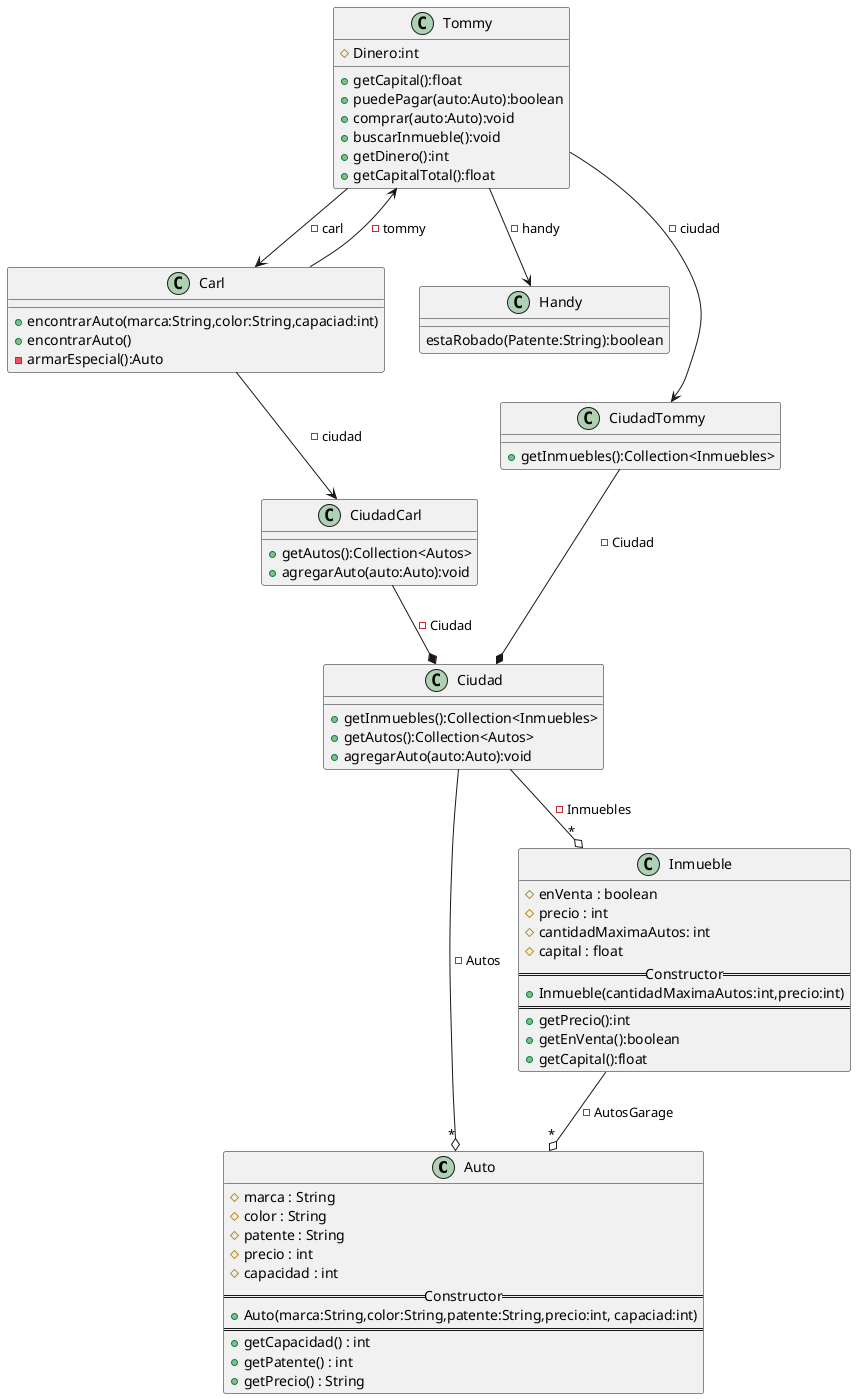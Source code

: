 @startuml

class Auto{
    #marca : String
    #color : String
    #patente : String
    #precio : int
    #capacidad : int
    ==Constructor==
    +Auto(marca:String,color:String,patente:String,precio:int, capaciad:int)
    ==
    +getCapacidad() : int
    +getPatente() : int
    +getPrecio() : String
}

class Inmueble{
    #enVenta : boolean
    #precio : int
    #cantidadMaximaAutos: int
    #capital : float
    ==Constructor==
    +Inmueble(cantidadMaximaAutos:int,precio:int)
    ==
    +getPrecio():int
    +getEnVenta():boolean
    +getCapital():float
}

class Tommy{
    #Dinero:int
    +getCapital():float
    +puedePagar(auto:Auto):boolean
    +comprar(auto:Auto):void
    +buscarInmueble():void
    +getDinero():int
    +getCapitalTotal():float
}

class Carl{
    +encontrarAuto(marca:String,color:String,capaciad:int)
    +encontrarAuto()
    -armarEspecial():Auto
}

class Handy{
    estaRobado(Patente:String):boolean
}

class Ciudad{
    +getInmuebles():Collection<Inmuebles>
    +getAutos():Collection<Autos>
    +agregarAuto(auto:Auto):void
}

class CiudadTommy{
    +getInmuebles():Collection<Inmuebles>
}

class CiudadCarl{
    +getAutos():Collection<Autos>
    +agregarAuto(auto:Auto):void
}

Ciudad --o "*" Inmueble :-Inmuebles
Ciudad --o "*" Auto :-Autos

CiudadTommy --* Ciudad: -Ciudad
CiudadCarl --* Ciudad: -Ciudad

Inmueble --o "*" Auto :-AutosGarage

Tommy --> Handy : -handy
Tommy --> Carl  : -carl
Carl --> Tommy  : -tommy

Tommy --> CiudadTommy  : -ciudad
Carl --> CiudadCarl  : -ciudad

@enduml